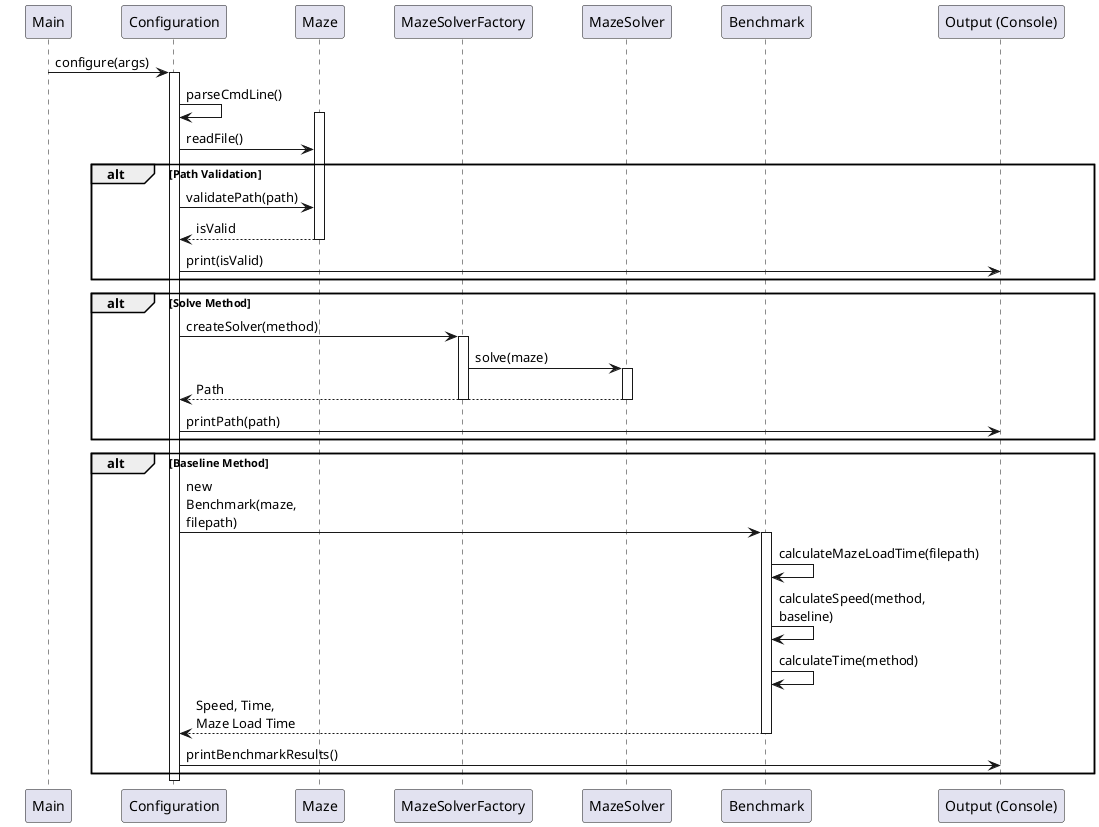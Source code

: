 @startuml
skinparam participantPadding 20
skinparam boxPadding 20
skinparam maxMessageSize 100

participant "Main" as Main
participant "Configuration" as Configuration
participant "Maze" as Maze
participant "MazeSolverFactory" as SolverFactory
participant "MazeSolver" as Solver
participant "Benchmark" as Benchmark
participant "Output (Console)" as Console

Main -> Configuration: configure(args)
activate Configuration
Configuration -> Configuration: parseCmdLine()
activate Maze
Configuration -> Maze: readFile()
alt Path Validation
    Configuration -> Maze: validatePath(path)
    Maze --> Configuration: isValid
    deactivate Maze
    Configuration -> Console: print(isValid)
end
alt Solve Method
    Configuration -> SolverFactory: createSolver(method)
    activate SolverFactory
    SolverFactory -> Solver: solve(maze)
    activate Solver
    Solver --> Configuration: Path
    deactivate Solver
    deactivate SolverFactory
    Configuration -> Console: printPath(path)
end
alt Baseline Method
    Configuration -> Benchmark: new Benchmark(maze, filepath)
    activate Benchmark
    Benchmark -> Benchmark: calculateMazeLoadTime(filepath)
    Benchmark -> Benchmark: calculateSpeed(method, baseline)
    Benchmark -> Benchmark: calculateTime(method)
    Benchmark --> Configuration: Speed, Time, Maze Load Time
    deactivate Benchmark
    Configuration -> Console: printBenchmarkResults()
end
deactivate Configuration
@enduml
